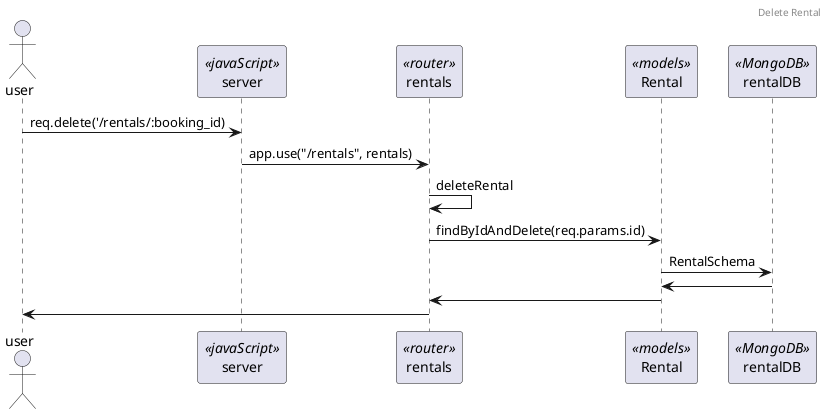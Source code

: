 @startuml Delete Rental

header Delete Rental

actor user
participant server <<javaScript>>
participant rentals <<router>>
participant rentals <<controllers>>
participant Rental <<models>>
participant rentalDB <<MongoDB>>

user -> server : req.delete('/rentals/:booking_id)
server -> rentals : app.use("/rentals", rentals)
rentals -> rentals : deleteRental
rentals -> Rental : findByIdAndDelete(req.params.id)
Rental -> rentalDB : RentalSchema
rentalDB -> Rental :
Rental -> rentals :
rentals -> user :

@enduml
